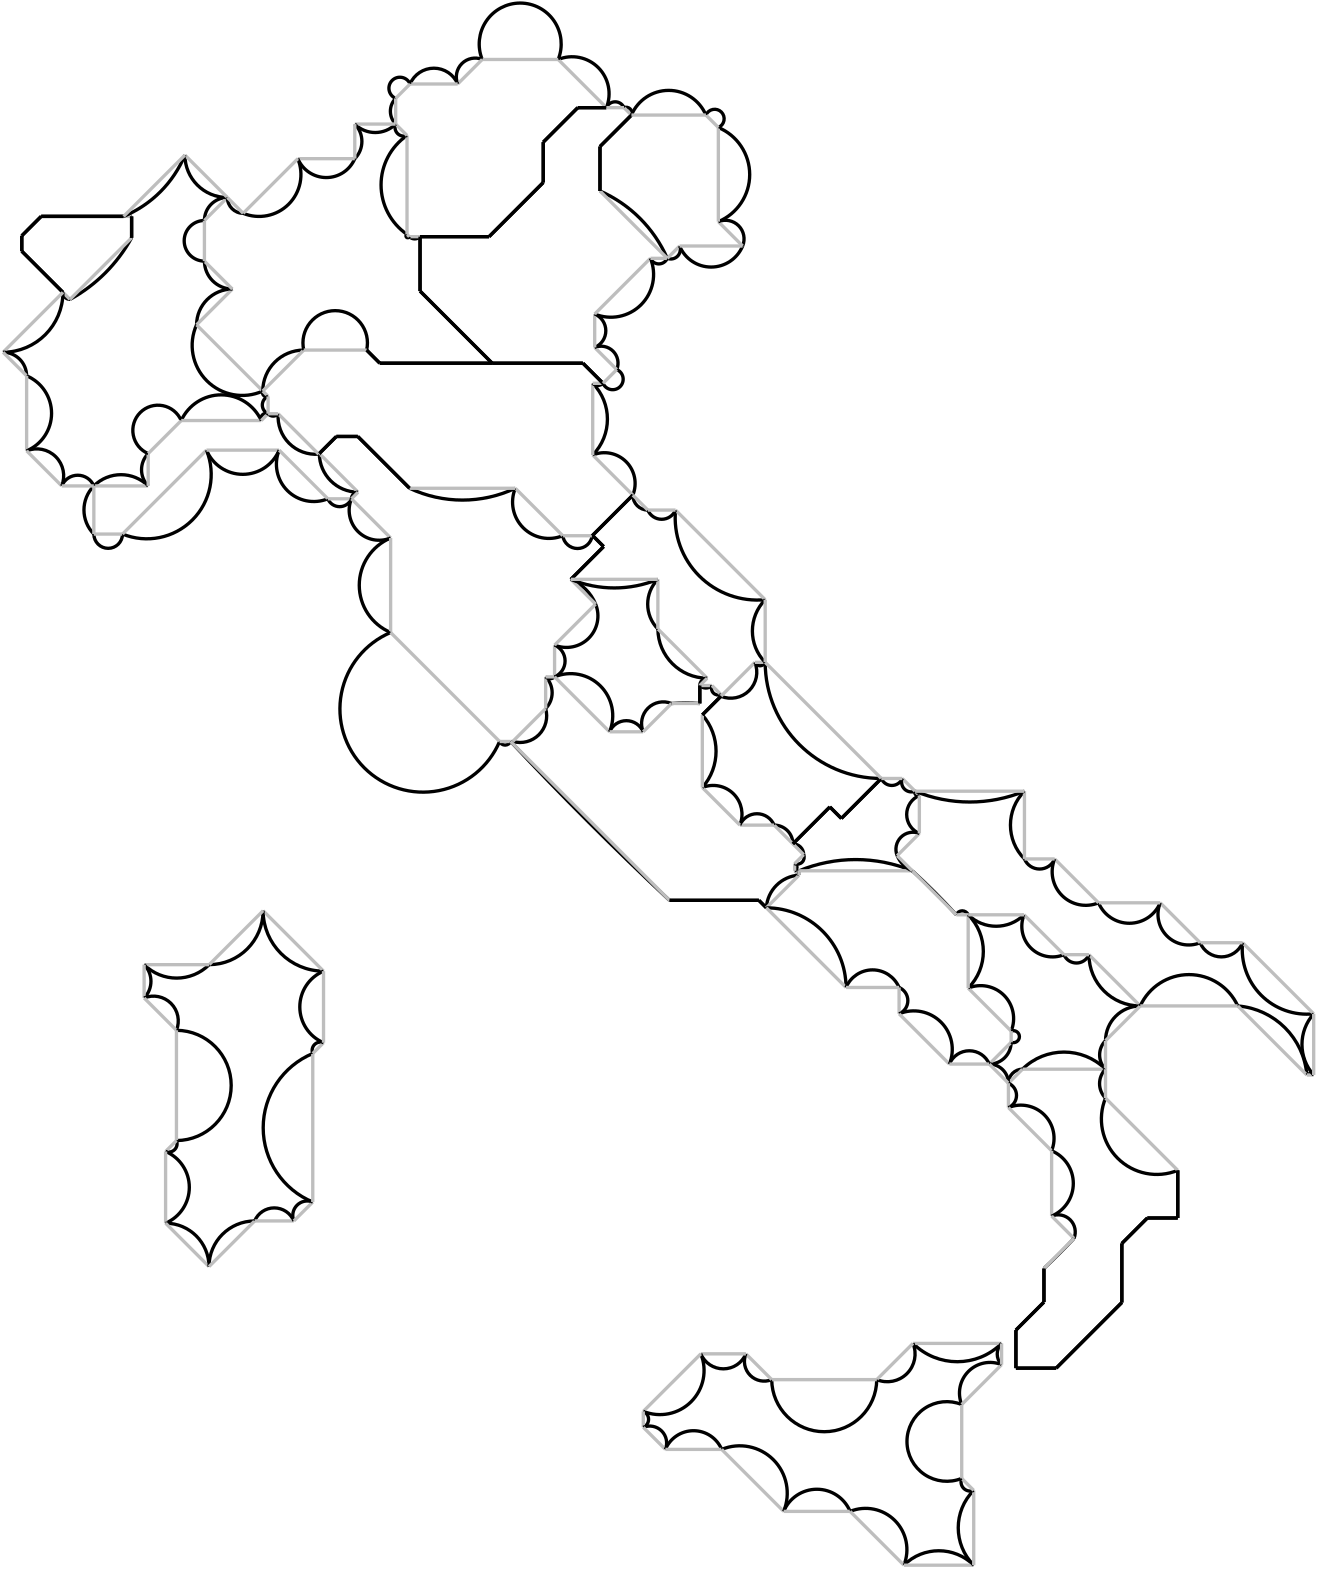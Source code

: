 <?xml version="1.0"?> 
<!DOCTYPE ipe SYSTEM "ipe.dtd"> 
<ipe version="70010" creator="Ipe 7.0.10"> 
<info created="D:20110803231932" modified="D:20110803231932"/> 
<ipestyle name="basic">
<pen name="heavier" value="0.8"/>
<pen name="fat" value="1.2"/>
<pen name="ultrafat" value="2"/>
<color name="red" value="1 0 0"/>
<color name="green" value="0 1 0"/>
<color name="blue" value="0 0 1"/>
<color name="yellow" value="1 1 0"/>
<color name="orange" value="1 0.647 0"/>
<color name="gold" value="1 0.843 0"/>
<color name="purple" value="0.627 0.125 0.941"/>
<color name="gray" value="0.745"/>
<color name="lightblue" value="0.678 0.847 0.902"/>
<color name="lightcyan" value="0.878 1 1"/>
<color name="lightgray" value="0.827"/>
<color name="lightgreen" value="0.565 0.933 0.565"/>
<color name="lightyellow" value="1 1 0.878"/>
<dashstyle name="dashed" value="[4] 0"/>
<dashstyle name="dotted" value="[1 3] 0"/>
<dashstyle name="dash dotted" value="[4 2 1 2] 0"/>
<dashstyle name="dash dot dotted" value="[4 2 1 2 1 2] 0"/>
</ipestyle>
<page>
<layer name="alpha"/>
<layer name="beta"/>
<view layers="beta alpha" active="beta"/>
<path layer="beta" stroke="black" pen="fat">
104.847 572.361 m 
75.1778 572.361 l 
</path> 
<path layer="beta" stroke="black" pen="fat">
75.1778 572.361 m 
68.1896 565.372 l 
</path> 
<path layer="beta" stroke="black" pen="fat">
68.1896 565.372 m 
68.1896 559.829 l 
</path> 
<path layer="beta" stroke="black" pen="fat">
68.1896 559.829 m 
83.0138 545.004 l 
</path> 
<path layer="beta" stroke="black" pen="fat">
301.367 326.126 m 
333.55 326.126 l 
</path> 
<path layer="beta" stroke="black" pen="fat">
333.55 326.126 m 
336.238 323.438 l 
</path> 
<path layer="beta" stroke="black" pen="fat">
104.847 572.361 m 
3.78673 0 0 -3.78673 106.286 568.859 107.726 572.361 a 
</path> 
<path layer="alpha" stroke="gray" pen="fat">
104.847 572.361 m 
107.726 572.361 l 
</path> 
<path layer="beta" stroke="black" pen="fat">
85.5446 542.474 m 
2.53578 0 0 -2.53578 85.5496 545.01 83.0138 545.004 a 
</path> 
<path layer="alpha" stroke="gray" pen="fat">
85.5446 542.474 m 
83.0138 545.004 l 
</path> 
<path layer="beta" stroke="black" pen="fat">
107.726 564.655 m 
55.7413 0 0 -55.7413 58.8126 591.387 85.5446 542.474 a 
</path> 
<path layer="alpha" stroke="gray" pen="fat">
107.726 564.655 m 
85.5446 542.474 l 
</path> 
<path layer="beta" stroke="black" pen="fat">
107.726 572.361 m 
107.726 564.655 l 
</path> 
<path layer="beta" stroke="black" pen="fat">
75.1778 572.361 m 
104.847 572.361 l 
</path> 
<path layer="beta" stroke="black" pen="fat">
68.1896 565.372 m 
75.1778 572.361 l 
</path> 
<path layer="beta" stroke="black" pen="fat">
68.1896 559.829 m 
68.1896 565.372 l 
</path> 
<path layer="beta" stroke="black" pen="fat">
83.0138 545.004 m 
68.1896 559.829 l 
</path> 
<path layer="beta" stroke="black" pen="fat">
107.726 564.655 m 
107.726 572.361 l 
</path> 
<path layer="beta" stroke="black" pen="fat">
94.1332 475.317 m 
13.8319 0 0 -13.8319 103.913 465.536 113.694 475.317 a 
</path> 
<path layer="alpha" stroke="gray" pen="fat">
94.1332 475.317 m 
113.694 475.317 l 
</path> 
<path layer="beta" stroke="black" pen="fat">
113.694 475.317 m 
8.28939 0 0 -8.28939 119.592 481.141 113.694 486.965 a 
</path> 
<path layer="alpha" stroke="gray" pen="fat">
113.694 475.317 m 
113.694 486.965 l 
</path> 
<path layer="beta" stroke="black" pen="fat">
113.694 486.965 m 
-9.069 0 0 9.069 117.233 495.315 125.583 498.855 a 
</path> 
<path layer="alpha" stroke="gray" pen="fat">
113.694 486.965 m 
125.583 498.855 l 
</path> 
<path layer="beta" stroke="black" pen="fat">
125.583 498.855 m 
15.8456 0 0 -15.8456 139.991 492.261 154.4 498.855 a 
</path> 
<path layer="alpha" stroke="gray" pen="fat">
125.583 498.855 m 
154.4 498.855 l 
</path> 
<path layer="beta" stroke="black" pen="fat">
154.4 498.855 m 
1.8887 0 0 -1.8887 156.149 499.568 156.862 501.317 a 
</path> 
<path layer="alpha" stroke="gray" pen="fat">
154.4 498.855 m 
156.862 501.317 l 
</path> 
<path layer="beta" stroke="black" pen="fat">
94.1332 457.995 m 
12.3171 0 0 -12.3171 102.891 466.656 94.1332 475.317 a 
</path> 
<path layer="alpha" stroke="gray" pen="fat">
94.1332 457.995 m 
94.1332 475.317 l 
</path> 
<path layer="beta" stroke="black" pen="fat">
104.457 457.995 m 
5.16178 0 0 -5.16178 99.295 458.013 94.1332 457.995 a 
</path> 
<path layer="alpha" stroke="gray" pen="fat">
104.457 457.995 m 
94.1332 457.995 l 
</path> 
<path layer="beta" stroke="black" pen="fat">
134.67 488.208 m 
23.1759 0 0 -23.1759 113.211 479.454 104.457 457.995 a 
</path> 
<path layer="alpha" stroke="gray" pen="fat">
134.67 488.208 m 
104.457 457.995 l 
</path> 
<path layer="beta" stroke="black" pen="fat">
160.844 488.208 m 
14.1833 0 0 -14.1833 147.757 493.676 134.67 488.208 a 
</path> 
<path layer="alpha" stroke="gray" pen="fat">
160.844 488.208 m 
134.67 488.208 l 
</path> 
<path layer="beta" stroke="black" pen="fat">
178.365 470.687 m 
13.4526 0 0 -13.4526 173.311 483.154 160.844 488.208 a 
</path> 
<path layer="alpha" stroke="gray" pen="fat">
178.365 470.687 m 
160.844 488.208 l 
</path> 
<path layer="beta" stroke="black" pen="fat">
186.87 470.687 m 
4.60921 0 0 -4.60921 182.617 472.465 178.365 470.687 a 
</path> 
<path layer="alpha" stroke="gray" pen="fat">
186.87 470.687 m 
178.365 470.687 l 
</path> 
<path layer="beta" stroke="black" pen="fat">
154.947 509.477 m 
18.0255 0 0 -18.0255 147.551 525.916 131.113 533.311 a 
</path> 
<path layer="alpha" stroke="gray" pen="fat">
154.947 509.477 m 
131.113 533.311 l 
</path> 
<path layer="beta" stroke="black" pen="fat">
131.113 533.311 m 
12.9586 0 0 -12.9586 144.071 533.234 143.994 546.192 a 
</path> 
<path layer="alpha" stroke="gray" pen="fat">
131.113 533.311 m 
143.994 546.192 l 
</path> 
<path layer="beta" stroke="black" pen="fat">
143.994 546.192 m 
10.1156 0 0 -10.1156 144.058 556.307 133.943 556.242 a 
</path> 
<path layer="alpha" stroke="gray" pen="fat">
143.994 546.192 m 
133.943 556.242 l 
</path> 
<path layer="beta" stroke="black" pen="fat">
133.943 556.242 m 
7.32058 0 0 -7.32058 133.977 563.563 133.943 570.883 a 
</path> 
<path layer="alpha" stroke="gray" pen="fat">
133.943 556.242 m 
133.943 570.883 l 
</path> 
<path layer="beta" stroke="black" pen="fat">
133.943 570.883 m 
8.27658 0 0 -8.27658 142.219 570.869 142.206 579.146 a 
</path> 
<path layer="alpha" stroke="gray" pen="fat">
133.943 570.883 m 
142.206 579.146 l 
</path> 
<path layer="beta" stroke="black" pen="fat">
211.568 545.464 m 
237.525 519.506 l 
</path> 
<path layer="beta" stroke="black" pen="fat">
211.568 565.043 m 
211.568 545.464 l 
</path> 
<path layer="beta" stroke="black" pen="fat">
197.06 519.506 m 
192.338 524.228 l 
</path> 
<path layer="beta" stroke="black" pen="fat">
237.525 519.506 m 
197.06 519.506 l 
</path> 
<path layer="beta" stroke="black" pen="fat">
189.243 473.06 m 
14.0103 0 0 -14.0103 189.318 487.07 175.308 486.996 a 
</path> 
<path layer="alpha" stroke="gray" pen="fat">
189.243 473.06 m 
175.308 486.996 l 
</path> 
<path layer="beta" stroke="black" pen="fat">
186.87 470.687 m 
2.38723 0 0 -2.38723 189.257 470.673 189.243 473.06 a 
</path> 
<path layer="alpha" stroke="gray" pen="fat">
186.87 470.687 m 
189.243 473.06 l 
</path> 
<path layer="beta" stroke="black" pen="fat">
273.74 457.4 m 
277.649 453.49 l 
</path> 
<path layer="beta" stroke="black" pen="fat">
273.555 457.4 m 
273.74 457.4 l 
</path> 
<path layer="beta" stroke="black" pen="fat">
277.649 453.49 m 
265.851 441.692 l 
</path> 
<path layer="beta" stroke="black" pen="fat">
189.156 493.118 m 
207.794 474.48 l 
</path> 
<path layer="beta" stroke="black" pen="fat">
181.43 493.118 m 
189.156 493.118 l 
</path> 
<path layer="beta" stroke="black" pen="fat">
175.308 486.996 m 
181.43 493.118 l 
</path> 
<path layer="beta" stroke="black" pen="fat">
200.974 456.583 m 
10.7957 0 0 -10.7957 196.844 466.558 186.87 470.687 a 
</path> 
<path layer="alpha" stroke="gray" pen="fat">
200.974 456.583 m 
186.87 470.687 l 
</path> 
<path layer="beta" stroke="black" pen="fat">
200.974 422.561 m 
18.4612 0 0 -18.4612 208.146 439.572 200.974 456.583 a 
</path> 
<path layer="alpha" stroke="gray" pen="fat">
200.974 422.561 m 
200.974 456.583 l 
</path> 
<path layer="beta" stroke="black" pen="fat">
240.204 383.331 m 
-29.9265 0 0 29.9265 212.648 395.006 200.974 422.561 a 
</path> 
<path layer="alpha" stroke="gray" pen="fat">
240.204 383.331 m 
200.974 422.561 l 
</path> 
<path layer="beta" stroke="black" pen="fat">
244.161 383.331 m 
2.1453 0 0 -2.1453 242.182 384.16 240.204 383.331 a 
</path> 
<path layer="alpha" stroke="gray" pen="fat">
244.161 383.331 m 
240.204 383.331 l 
</path> 
<path layer="beta" stroke="black" pen="fat">
244.934 383.331 m 
0.803885 0 0 -0.803885 244.547 384.036 244.161 383.331 a 
</path> 
<path layer="alpha" stroke="gray" pen="fat">
244.934 383.331 m 
244.161 383.331 l 
</path> 
<path layer="beta" stroke="black" pen="fat">
256.779 395.176 m 
9.56773 0 0 -9.56773 247.586 392.524 244.934 383.331 a 
</path> 
<path layer="alpha" stroke="gray" pen="fat">
256.779 395.176 m 
244.934 383.331 l 
</path> 
<path layer="beta" stroke="black" pen="fat">
256.779 406.593 m 
8.12424 0 0 -8.12424 250.998 400.885 256.779 395.176 a 
</path> 
<path layer="alpha" stroke="gray" pen="fat">
256.779 406.593 m 
256.779 395.176 l 
</path> 
<path layer="beta" stroke="black" pen="fat">
259.998 406.593 m 
2.2868 0 0 -2.2868 258.388 408.217 256.779 406.593 a 
</path> 
<path layer="alpha" stroke="gray" pen="fat">
259.998 406.593 m 
256.779 406.593 l 
</path> 
<path layer="beta" stroke="black" pen="fat">
259.998 418.011 m 
6.20226 0 0 -6.20226 257.574 412.302 259.998 406.593 a 
</path> 
<path layer="alpha" stroke="gray" pen="fat">
259.998 418.011 m 
259.998 406.593 l 
</path> 
<path layer="beta" stroke="black" pen="fat">
274.765 432.778 m 
11.3299 0 0 -11.3299 264.272 428.504 259.998 418.011 a 
</path> 
<path layer="alpha" stroke="gray" pen="fat">
274.765 432.778 m 
259.998 418.011 l 
</path> 
<path layer="beta" stroke="black" pen="fat">
265.851 441.692 m 
16.4916 0 0 -16.4916 259.532 426.459 274.765 432.778 a 
</path> 
<path layer="alpha" stroke="gray" pen="fat">
265.851 441.692 m 
274.765 432.778 l 
</path> 
<path layer="beta" stroke="black" pen="fat">
211.568 565.043 m 
2.75069 0 0 -2.75069 209.636 567.001 207.705 565.043 a 
</path> 
<path layer="alpha" stroke="gray" pen="fat">
211.568 565.043 m 
207.705 565.043 l 
</path> 
<path layer="beta" stroke="black" pen="fat">
207.705 565.043 m 
-0.634357 0 0 0.634357 207.119 565.288 206.875 565.873 a 
</path> 
<path layer="alpha" stroke="gray" pen="fat">
207.705 565.043 m 
206.875 565.873 l 
</path> 
<path layer="beta" stroke="black" pen="fat">
206.875 565.873 m 
21.643 0 0 -21.643 219.173 583.682 206.875 601.491 a 
</path> 
<path layer="alpha" stroke="gray" pen="fat">
206.875 565.873 m 
206.875 601.491 l 
</path> 
<path layer="beta" stroke="black" pen="fat">
206.875 601.491 m 
3.134 0 0 -3.134 205.69 604.392 202.789 605.578 a 
</path> 
<path layer="alpha" stroke="gray" pen="fat">
206.875 601.491 m 
202.789 605.578 l 
</path> 
<path layer="beta" stroke="black" pen="fat">
261.295 628.846 m 
13.3194 0 0 -13.3194 266.299 616.502 278.643 611.499 a 
</path> 
<path layer="alpha" stroke="gray" pen="fat">
261.295 628.846 m 
278.643 611.499 l 
</path> 
<path layer="beta" stroke="black" pen="fat">
233.948 628.846 m 
-14.7565 0 0 14.7565 247.621 634.395 261.295 628.846 a 
</path> 
<path layer="alpha" stroke="gray" pen="fat">
233.948 628.846 m 
261.295 628.846 l 
</path> 
<path layer="beta" stroke="black" pen="fat">
225.124 620.023 m 
6.77624 0 0 -6.77624 231.405 622.565 233.948 628.846 a 
</path> 
<path layer="alpha" stroke="gray" pen="fat">
225.124 620.023 m 
233.948 628.846 l 
</path> 
<path layer="beta" stroke="black" pen="fat">
207.972 620.023 m 
9.31319 0 0 -9.31319 216.548 616.391 225.124 620.023 a 
</path> 
<path layer="alpha" stroke="gray" pen="fat">
207.972 620.023 m 
225.124 620.023 l 
</path> 
<path layer="beta" stroke="black" pen="fat">
202.789 614.84 m 
-3.96001 0 0 3.96001 204.32 618.492 207.972 620.023 a 
</path> 
<path layer="alpha" stroke="gray" pen="fat">
202.789 614.84 m 
207.972 620.023 l 
</path> 
<path layer="beta" stroke="black" pen="fat">
202.789 605.578 m 
6.5897 0 0 -6.5897 207.477 610.209 202.789 614.84 a 
</path> 
<path layer="alpha" stroke="gray" pen="fat">
202.789 605.578 m 
202.789 614.84 l 
</path> 
<path layer="beta" stroke="black" pen="fat">
236.405 565.043 m 
211.568 565.043 l 
</path> 
<path layer="beta" stroke="black" pen="fat">
255.923 584.561 m 
236.405 565.043 l 
</path> 
<path layer="beta" stroke="black" pen="fat">
255.923 599.076 m 
255.923 584.561 l 
</path> 
<path layer="beta" stroke="black" pen="fat">
268.345 611.499 m 
255.923 599.076 l 
</path> 
<path layer="beta" stroke="black" pen="fat">
278.643 611.499 m 
268.345 611.499 l 
</path> 
<path layer="beta" stroke="black" pen="fat">
156.862 507.561 m 
1.46818 0 0 -1.46818 156.305 508.92 154.947 509.477 a 
</path> 
<path layer="alpha" stroke="gray" pen="fat">
156.862 507.561 m 
154.947 509.477 l 
</path> 
<path layer="beta" stroke="black" pen="fat">
156.862 501.317 m 
3.38313 0 0 -3.38313 158.165 504.439 156.862 507.561 a 
</path> 
<path layer="alpha" stroke="gray" pen="fat">
156.862 501.317 m 
156.862 507.561 l 
</path> 
<path layer="beta" stroke="black" pen="fat">
175.308 486.996 m 
0.20293 0 0 -0.20293 175.111 486.947 175.061 486.75 a 
</path> 
<path layer="alpha" stroke="gray" pen="fat">
175.308 486.996 m 
175.061 486.75 l 
</path> 
<path layer="beta" stroke="black" pen="fat">
175.061 486.75 m 
13.5433 0 0 -13.5433 173.995 500.251 160.494 501.317 a 
</path> 
<path layer="alpha" stroke="gray" pen="fat">
175.061 486.75 m 
160.494 501.317 l 
</path> 
<path layer="beta" stroke="black" pen="fat">
160.494 501.317 m 
2.33633 0 0 -2.33633 158.678 502.787 156.862 501.317 a 
</path> 
<path layer="alpha" stroke="gray" pen="fat">
160.494 501.317 m 
156.862 501.317 l 
</path> 
<path layer="beta" stroke="black" pen="fat">
154.947 509.477 m 
14.8004 0 0 -14.8004 169.747 509.428 169.698 524.228 a 
</path> 
<path layer="alpha" stroke="gray" pen="fat">
154.947 509.477 m 
169.698 524.228 l 
</path> 
<path layer="beta" stroke="black" pen="fat">
169.698 524.228 m 
-11.6106 0 0 11.6106 181.018 526.809 192.338 524.228 a 
</path> 
<path layer="alpha" stroke="gray" pen="fat">
169.698 524.228 m 
192.338 524.228 l 
</path> 
<path layer="beta" stroke="black" pen="fat">
192.338 524.228 m 
197.06 519.506 l 
</path> 
<path layer="beta" stroke="black" pen="fat">
197.06 519.506 m 
237.525 519.506 l 
</path> 
<path layer="beta" stroke="black" pen="fat">
273.555 457.4 m 
5.36195 0 0 -5.36195 268.246 458.152 262.937 457.4 a 
</path> 
<path layer="alpha" stroke="gray" pen="fat">
273.555 457.4 m 
262.937 457.4 l 
</path> 
<path layer="beta" stroke="black" pen="fat">
262.937 457.4 m 
13.0856 0 0 -13.0856 257.958 469.502 245.857 474.48 a 
</path> 
<path layer="alpha" stroke="gray" pen="fat">
262.937 457.4 m 
245.857 474.48 l 
</path> 
<path layer="beta" stroke="black" pen="fat">
245.857 474.48 m 
44.6649 0 0 -44.6649 226.825 514.887 207.794 474.48 a 
</path> 
<path layer="alpha" stroke="gray" pen="fat">
245.857 474.48 m 
207.794 474.48 l 
</path> 
<path layer="beta" stroke="black" pen="fat">
207.794 474.48 m 
189.156 493.118 l 
</path> 
<path layer="beta" stroke="black" pen="fat">
189.156 493.118 m 
181.43 493.118 l 
</path> 
<path layer="beta" stroke="black" pen="fat">
181.43 493.118 m 
175.308 486.996 l 
</path> 
<path layer="beta" stroke="black" pen="fat">
273.72 486.456 m 
11.0742 0 0 -11.0742 277.918 476.208 288.166 472.011 a 
</path> 
<path layer="alpha" stroke="gray" pen="fat">
273.72 486.456 m 
288.166 472.011 l 
</path> 
<path layer="beta" stroke="black" pen="fat">
273.72 512.265 m 
18.3614 0 0 -18.3614 260.658 499.36 273.72 486.456 a 
</path> 
<path layer="alpha" stroke="gray" pen="fat">
273.72 512.265 m 
273.72 486.456 l 
</path> 
<path layer="beta" stroke="black" pen="fat">
277.435 512.265 m 
2.62806 0 0 -2.62806 275.577 514.124 273.72 512.265 a 
</path> 
<path layer="alpha" stroke="gray" pen="fat">
277.435 512.265 m 
273.72 512.265 l 
</path> 
<path layer="beta" stroke="black" pen="fat">
270.194 519.506 m 
277.435 512.265 l 
</path> 
<path layer="beta" stroke="black" pen="fat">
237.525 519.506 m 
270.194 519.506 l 
</path> 
<path layer="beta" stroke="black" pen="fat">
288.166 472.011 m 
273.555 457.4 l 
</path> 
<path layer="beta" stroke="black" pen="fat">
237.525 519.506 m 
211.568 545.464 l 
</path> 
<path layer="beta" stroke="black" pen="fat">
211.568 545.464 m 
211.568 565.043 l 
</path> 
<path layer="beta" stroke="black" pen="fat">
211.568 565.043 m 
236.405 565.043 l 
</path> 
<path layer="beta" stroke="black" pen="fat">
236.405 565.043 m 
255.923 584.561 l 
</path> 
<path layer="beta" stroke="black" pen="fat">
255.923 584.561 m 
255.923 599.076 l 
</path> 
<path layer="beta" stroke="black" pen="fat">
255.923 599.076 m 
268.345 611.499 l 
</path> 
<path layer="beta" stroke="black" pen="fat">
268.345 611.499 m 
278.643 611.499 l 
</path> 
<path layer="beta" stroke="black" pen="fat">
277.435 512.265 m 
270.194 519.506 l 
</path> 
<path layer="beta" stroke="black" pen="fat">
270.194 519.506 m 
237.525 519.506 l 
</path> 
<path layer="beta" stroke="black" pen="fat">
276.341 581.489 m 
47.1497 0 0 -47.1497 257.393 538.314 300.568 557.262 a 
</path> 
<path layer="alpha" stroke="gray" pen="fat">
276.341 581.489 m 
300.568 557.262 l 
</path> 
<path layer="beta" stroke="black" pen="fat">
276.341 597.504 m 
276.341 581.489 l 
</path> 
<path layer="beta" stroke="black" pen="fat">
287.663 608.825 m 
276.341 597.504 l 
</path> 
<path layer="beta" stroke="black" pen="fat">
284.989 611.499 m 
2.05373 0 0 -2.05373 285.759 609.595 287.663 608.825 a 
</path> 
<path layer="alpha" stroke="gray" pen="fat">
284.989 611.499 m 
287.663 608.825 l 
</path> 
<path layer="beta" stroke="black" pen="fat">
278.643 611.499 m 
3.44675 0 0 -3.44675 281.816 610.153 284.989 611.499 a 
</path> 
<path layer="alpha" stroke="gray" pen="fat">
278.643 611.499 m 
284.989 611.499 l 
</path> 
<path layer="beta" stroke="black" pen="fat">
282.385 517.215 m 
-3.77664 0 0 3.77664 280.913 513.737 277.435 512.265 a 
</path> 
<path layer="alpha" stroke="gray" pen="fat">
282.385 517.215 m 
277.435 512.265 l 
</path> 
<path layer="beta" stroke="black" pen="fat">
274.433 525.167 m 
6.0963 0 0 -6.0963 276.743 519.526 282.385 517.215 a 
</path> 
<path layer="alpha" stroke="gray" pen="fat">
274.433 525.167 m 
282.385 517.215 l 
</path> 
<path layer="beta" stroke="black" pen="fat">
274.433 537.198 m 
6.51651 0 0 -6.51651 271.927 531.182 274.433 525.167 a 
</path> 
<path layer="alpha" stroke="gray" pen="fat">
274.433 537.198 m 
274.433 525.167 l 
</path> 
<path layer="beta" stroke="black" pen="fat">
294.497 557.262 m 
15.3826 0 0 -15.3826 280.261 551.434 274.433 537.198 a 
</path> 
<path layer="alpha" stroke="gray" pen="fat">
294.497 557.262 m 
274.433 537.198 l 
</path> 
<path layer="beta" stroke="black" pen="fat">
300.568 557.262 m 
3.29163 0 0 -3.29163 297.532 558.535 294.497 557.262 a 
</path> 
<path layer="alpha" stroke="gray" pen="fat">
300.568 557.262 m 
294.497 557.262 l 
</path> 
<path layer="beta" stroke="black" pen="fat">
312.277 403.458 m 
312.277 396.995 l 
</path> 
<path layer="beta" stroke="black" pen="fat">
276.341 581.489 m 
276.341 597.504 l 
</path> 
<path layer="beta" stroke="black" pen="fat">
276.341 597.504 m 
287.663 608.825 l 
</path> 
<path layer="beta" stroke="black" pen="fat">
318.951 570.445 m 
6.69756 0 0 -6.69756 321.511 564.256 327.7 561.695 a 
</path> 
<path layer="alpha" stroke="gray" pen="fat">
318.951 570.445 m 
327.7 561.695 l 
</path> 
<path layer="beta" stroke="black" pen="fat">
318.951 604.358 m 
18.3792 0 0 -18.3792 311.86 587.402 318.951 570.445 a 
</path> 
<path layer="alpha" stroke="gray" pen="fat">
318.951 604.358 m 
318.951 570.445 l 
</path> 
<path layer="beta" stroke="black" pen="fat">
314.484 608.825 m 
-3.4122 0 0 3.4122 317.63 607.504 318.951 604.358 a 
</path> 
<path layer="alpha" stroke="gray" pen="fat">
314.484 608.825 m 
318.951 604.358 l 
</path> 
<path layer="beta" stroke="black" pen="fat">
287.663 608.825 m 
14.5593 0 0 -14.5593 301.073 603.156 314.484 608.825 a 
</path> 
<path layer="alpha" stroke="gray" pen="fat">
287.663 608.825 m 
314.484 608.825 l 
</path> 
<path layer="beta" stroke="black" pen="fat">
305.001 561.695 m 
3.40209 0 0 -3.40209 301.849 560.414 300.568 557.262 a 
</path> 
<path layer="alpha" stroke="gray" pen="fat">
305.001 561.695 m 
300.568 557.262 l 
</path> 
<path layer="beta" stroke="black" pen="fat">
327.7 561.695 m 
12.2854 0 0 -12.2854 316.35 566.398 305.001 561.695 a 
</path> 
<path layer="alpha" stroke="gray" pen="fat">
327.7 561.695 m 
305.001 561.695 l 
</path> 
<path layer="beta" stroke="black" pen="fat">
277.649 453.49 m 
273.74 457.4 l 
</path> 
<path layer="beta" stroke="black" pen="fat">
273.74 457.4 m 
273.555 457.4 l 
</path> 
<path layer="beta" stroke="black" pen="fat">
265.851 441.692 m 
277.649 453.49 l 
</path> 
<path layer="beta" stroke="black" pen="fat">
273.555 457.4 m 
288.166 472.011 l 
</path> 
<path layer="beta" stroke="black" pen="fat">
314.918 406.1 m 
17.8576 0 0 -17.8576 315.041 423.957 297.184 423.834 a 
</path> 
<path layer="alpha" stroke="gray" pen="fat">
314.918 406.1 m 
297.184 423.834 l 
</path> 
<path layer="beta" stroke="black" pen="fat">
297.184 423.834 m 
12.7038 0 0 -12.7038 306.22 432.763 297.184 441.692 a 
</path> 
<path layer="alpha" stroke="gray" pen="fat">
297.184 423.834 m 
297.184 441.692 l 
</path> 
<path layer="beta" stroke="black" pen="fat">
297.184 441.692 m 
41.1797 0 0 -41.1797 281.517 479.775 265.851 441.692 a 
</path> 
<path layer="alpha" stroke="gray" pen="fat">
297.184 441.692 m 
265.851 441.692 l 
</path> 
<path layer="beta" stroke="black" pen="fat">
312.277 403.458 m 
2.65307 0 0 -2.65307 314.93 403.447 314.918 406.1 a 
</path> 
<path layer="alpha" stroke="gray" pen="fat">
312.277 403.458 m 
314.918 406.1 l 
</path> 
<path layer="beta" stroke="black" pen="fat">
316.648 403.458 m 
3.0996 0 0 -3.0996 314.462 405.656 312.277 403.458 a 
</path> 
<path layer="alpha" stroke="gray" pen="fat">
316.648 403.458 m 
312.277 403.458 l 
</path> 
<path layer="beta" stroke="black" pen="fat">
319.886 400.22 m 
2.47957 0 0 -2.47957 318.94 402.512 316.648 403.458 a 
</path> 
<path layer="alpha" stroke="gray" pen="fat">
319.886 400.22 m 
316.648 403.458 l 
</path> 
<path layer="beta" stroke="black" pen="fat">
319.886 399.593 m 
0.339735 0 0 -0.339735 320.017 399.906 319.886 400.22 a 
</path> 
<path layer="alpha" stroke="gray" pen="fat">
319.886 399.593 m 
319.886 400.22 l 
</path> 
<path layer="beta" stroke="black" pen="fat">
332.1 411.808 m 
9.36894 0 0 -9.36894 323.425 408.267 319.886 399.593 a 
</path> 
<path layer="alpha" stroke="gray" pen="fat">
332.1 411.808 m 
319.886 399.593 l 
</path> 
<path layer="beta" stroke="black" pen="fat">
335.819 411.808 m 
2.01445 0 0 -2.01445 333.959 412.583 332.1 411.808 a 
</path> 
<path layer="alpha" stroke="gray" pen="fat">
335.819 411.808 m 
332.1 411.808 l 
</path> 
<path layer="beta" stroke="black" pen="fat">
259.998 406.593 m 
15.1524 0 0 -15.1524 265.787 392.59 279.79 386.801 a 
</path> 
<path layer="alpha" stroke="gray" pen="fat">
259.998 406.593 m 
279.79 386.801 l 
</path> 
<path layer="beta" stroke="black" pen="fat">
279.79 386.801 m 
6.57142 0 0 -6.57142 285.842 384.24 291.894 386.801 a 
</path> 
<path layer="alpha" stroke="gray" pen="fat">
279.79 386.801 m 
291.894 386.801 l 
</path> 
<path layer="beta" stroke="black" pen="fat">
291.894 386.801 m 
7.81395 0 0 -7.81395 299.124 389.765 302.088 396.995 a 
</path> 
<path layer="alpha" stroke="gray" pen="fat">
291.894 386.801 m 
302.088 396.995 l 
</path> 
<path layer="beta" stroke="black" pen="fat">
302.088 396.995 m 
68.0602 0 0 -68.0602 307.182 329.126 312.277 396.995 a 
</path> 
<path layer="alpha" stroke="gray" pen="fat">
302.088 396.995 m 
312.277 396.995 l 
</path> 
<path layer="beta" stroke="black" pen="fat">
312.277 396.995 m 
312.277 403.458 l 
</path> 
<path layer="beta" stroke="black" pen="fat">
345.792 346.461 m 
3.88541 0 0 -3.88541 345.785 342.576 349.671 342.582 a 
</path> 
<path layer="alpha" stroke="gray" pen="fat">
345.792 346.461 m 
349.671 342.582 l 
</path> 
<path layer="beta" stroke="black" pen="fat">
346.419 336.772 m 
2.9138 0 0 -2.9138 345.304 334.08 347.996 335.196 a 
</path> 
<path layer="alpha" stroke="gray" pen="fat">
346.419 336.772 m 
347.996 335.196 l 
</path> 
<path layer="beta" stroke="black" pen="fat">
346.419 339.33 m 
1.38766 0 0 -1.38766 345.88 338.051 346.419 336.772 a 
</path> 
<path layer="alpha" stroke="gray" pen="fat">
346.419 339.33 m 
346.419 336.772 l 
</path> 
<path layer="beta" stroke="black" pen="fat">
349.671 342.582 m 
2.49443 0 0 -2.49443 347.361 341.64 346.419 339.33 a 
</path> 
<path layer="alpha" stroke="gray" pen="fat">
349.671 342.582 m 
346.419 339.33 l 
</path> 
<path layer="beta" stroke="black" pen="fat">
339.035 353.217 m 
6.75671 0 0 -6.75671 339.035 346.46 345.792 346.461 a 
</path> 
<path layer="alpha" stroke="gray" pen="fat">
339.035 353.217 m 
345.792 346.461 l 
</path> 
<path layer="beta" stroke="black" pen="fat">
326.704 353.217 m 
6.69122 0 0 -6.69122 332.869 350.617 339.035 353.217 a 
</path> 
<path layer="alpha" stroke="gray" pen="fat">
326.704 353.217 m 
339.035 353.217 l 
</path> 
<path layer="beta" stroke="black" pen="fat">
313.186 366.736 m 
10.3769 0 0 -10.3769 317.089 357.121 326.704 353.217 a 
</path> 
<path layer="alpha" stroke="gray" pen="fat">
313.186 366.736 m 
326.704 353.217 l 
</path> 
<path layer="beta" stroke="black" pen="fat">
313.186 392.893 m 
19.7739 0 0 -19.7739 298.355 379.814 313.186 366.736 a 
</path> 
<path layer="alpha" stroke="gray" pen="fat">
313.186 392.893 m 
313.186 366.736 l 
</path> 
<path layer="beta" stroke="black" pen="fat">
319.886 399.593 m 
313.186 392.893 l 
</path> 
<path layer="beta" stroke="black" pen="fat">
301.367 326.126 m 
1223.35 0 0 -1223.35 1137.32 1219.3 244.161 383.331 a 
</path> 
<path layer="alpha" stroke="gray" pen="fat">
301.367 326.126 m 
244.161 383.331 l 
</path> 
<path layer="beta" stroke="black" pen="fat">
333.55 326.126 m 
301.367 326.126 l 
</path> 
<path layer="beta" stroke="black" pen="fat">
336.238 323.438 m 
333.55 326.126 l 
</path> 
<path layer="beta" stroke="black" pen="fat">
313.186 392.893 m 
319.886 399.593 l 
</path> 
<path layer="beta" stroke="black" pen="fat">
359.093 359.762 m 
345.792 346.461 l 
</path> 
<path layer="beta" stroke="black" pen="fat">
363.241 355.614 m 
359.093 359.762 l 
</path> 
<path layer="beta" stroke="black" pen="fat">
377.627 370 m 
363.241 355.614 l 
</path> 
<path layer="beta" stroke="black" pen="fat">
345.792 346.461 m 
359.093 359.762 l 
</path> 
<path layer="beta" stroke="black" pen="fat">
359.093 359.762 m 
363.241 355.614 l 
</path> 
<path layer="beta" stroke="black" pen="fat">
363.241 355.614 m 
377.627 370 l 
</path> 
<path layer="beta" stroke="black" pen="fat">
336.238 323.438 m 
12.5212 0 0 -12.5212 348.737 322.697 347.996 335.196 a 
</path> 
<path layer="alpha" stroke="gray" pen="fat">
336.238 323.438 m 
347.996 335.196 l 
</path> 
<path layer="beta" stroke="black" pen="fat">
347.996 335.196 m 
2.04595 0 0 -2.04595 349.887 335.977 347.996 336.758 a 
</path> 
<path layer="alpha" stroke="gray" pen="fat">
347.996 335.196 m 
347.996 336.758 l 
</path> 
<path layer="beta" stroke="black" pen="fat">
347.996 336.758 m 
53.3692 0 0 -53.3692 368.391 287.44 388.787 336.758 a 
</path> 
<path layer="alpha" stroke="gray" pen="fat">
347.996 336.758 m 
388.787 336.758 l 
</path> 
<path layer="beta" stroke="black" pen="fat">
408.892 294.535 m 
11.8571 0 0 -11.8571 413.396 283.567 424.365 279.063 a 
</path> 
<path layer="alpha" stroke="gray" pen="fat">
408.892 294.535 m 
424.365 279.063 l 
</path> 
<path layer="beta" stroke="black" pen="fat">
408.892 320.936 m 
18.6873 0 0 -18.6873 395.664 307.735 408.892 294.535 a 
</path> 
<path layer="alpha" stroke="gray" pen="fat">
408.892 320.936 m 
408.892 294.535 l 
</path> 
<path layer="beta" stroke="black" pen="fat">
424.365 275.05 m 
7.88864 0 0 -7.88864 416.476 275.069 416.495 267.18 a 
</path> 
<path layer="alpha" stroke="gray" pen="fat">
424.365 275.05 m 
416.495 267.18 l 
</path> 
<path layer="beta" stroke="black" pen="fat">
424.365 279.063 m 
-2.16434 0 0 2.16434 425.176 277.057 424.365 275.05 a 
</path> 
<path layer="alpha" stroke="gray" pen="fat">
424.365 279.063 m 
424.365 275.05 l 
</path> 
<path layer="beta" stroke="black" pen="fat">
404.61 320.936 m 
2.3209 0 0 -2.3209 406.751 320.04 408.892 320.936 a 
</path> 
<path layer="alpha" stroke="gray" pen="fat">
404.61 320.936 m 
408.892 320.936 l 
</path> 
<path layer="beta" stroke="black" pen="fat">
388.787 336.758 m 
236.178 0 0 -236.178 229.888 162.026 404.61 320.936 a 
</path> 
<path layer="alpha" stroke="gray" pen="fat">
388.787 336.758 m 
404.61 320.936 l 
</path> 
<path layer="beta" stroke="black" pen="fat">
423.381 260.294 m 
5.09219 0 0 -5.09219 428.473 260.261 428.44 265.353 a 
</path> 
<path layer="alpha" stroke="gray" pen="fat">
423.381 260.294 m 
428.44 265.353 l 
</path> 
<path layer="beta" stroke="black" pen="fat">
428.44 265.353 m 
21.2314 0 0 -21.2314 443.386 250.274 458.333 265.353 a 
</path> 
<path layer="alpha" stroke="gray" pen="fat">
428.44 265.353 m 
458.333 265.353 l 
</path> 
<path layer="beta" stroke="black" pen="fat">
436.168 181.503 m 
436.168 193.594 l 
</path> 
<path layer="beta" stroke="black" pen="fat">
426.074 171.409 m 
436.168 181.503 l 
</path> 
<path layer="beta" stroke="black" pen="fat">
426.074 157.721 m 
426.074 171.409 l 
</path> 
<path layer="beta" stroke="black" pen="fat">
440.576 157.721 m 
426.074 157.721 l 
</path> 
<path layer="beta" stroke="black" pen="fat">
464.21 181.354 m 
440.576 157.721 l 
</path> 
<path layer="beta" stroke="black" pen="fat">
464.21 202.598 m 
464.21 181.354 l 
</path> 
<path layer="beta" stroke="black" pen="fat">
473.394 211.783 m 
464.21 202.598 l 
</path> 
<path layer="beta" stroke="black" pen="fat">
484.342 211.783 m 
473.394 211.783 l 
</path> 
<path layer="beta" stroke="black" pen="fat">
484.342 228.933 m 
484.342 211.783 l 
</path> 
<path layer="beta" stroke="black" pen="fat">
391.318 363.868 m 
1.19155 0 0 -1.19155 390.865 364.97 389.763 365.422 a 
</path> 
<path layer="alpha" stroke="gray" pen="fat">
391.318 363.868 m 
389.763 365.422 l 
</path> 
<path layer="beta" stroke="black" pen="fat">
388.787 336.758 m 
10.1577 0 0 -10.1577 392.704 346.13 383.331 342.215 a 
</path> 
<path layer="alpha" stroke="gray" pen="fat">
388.787 336.758 m 
383.331 342.215 l 
</path> 
<path layer="beta" stroke="black" pen="fat">
383.331 342.215 m 
6.13358 0 0 -6.13358 389.016 344.517 391.318 350.202 a 
</path> 
<path layer="alpha" stroke="gray" pen="fat">
383.331 342.215 m 
391.318 350.202 l 
</path> 
<path layer="beta" stroke="black" pen="fat">
391.318 350.202 m 
7.39661 0 0 -7.39661 394.15 357.035 391.318 363.868 a 
</path> 
<path layer="alpha" stroke="gray" pen="fat">
391.318 350.202 m 
391.318 363.868 l 
</path> 
<path layer="beta" stroke="black" pen="fat">
470.833 288.11 m 
18.4604 0 0 -18.4604 470.834 306.57 452.374 306.569 a 
</path> 
<path layer="alpha" stroke="gray" pen="fat">
470.833 288.11 m 
452.374 306.569 l 
</path> 
<path layer="beta" stroke="black" pen="fat">
452.374 306.569 m 
4.86861 0 0 -4.86861 447.876 308.432 443.378 306.569 a 
</path> 
<path layer="alpha" stroke="gray" pen="fat">
452.374 306.569 m 
443.378 306.569 l 
</path> 
<path layer="beta" stroke="black" pen="fat">
443.378 306.569 m 
11.0333 0 0 -11.0333 439.238 316.796 429.011 320.936 a 
</path> 
<path layer="alpha" stroke="gray" pen="fat">
443.378 306.569 m 
429.011 320.936 l 
</path> 
<path layer="beta" stroke="black" pen="fat">
429.011 320.936 m 
14.3103 0 0 -14.3103 418.951 331.114 408.892 320.936 a 
</path> 
<path layer="alpha" stroke="gray" pen="fat">
429.011 320.936 m 
408.892 320.936 l 
</path> 
<path layer="beta" stroke="black" pen="fat">
142.206 579.146 m 
15.2936 0 0 -15.2936 142.212 594.44 126.919 594.433 a 
</path> 
<path layer="alpha" stroke="gray" pen="fat">
142.206 579.146 m 
126.919 594.433 l 
</path> 
<path layer="beta" stroke="black" pen="fat">
126.919 594.433 m 
40.8806 0 0 -40.8806 89.1653 610.114 104.847 572.361 a 
</path> 
<path layer="alpha" stroke="gray" pen="fat">
126.919 594.433 m 
104.847 572.361 l 
</path> 
<path layer="beta" stroke="black" pen="fat">
83.0138 545.004 m 
21.6627 0 0 -21.6627 61.3513 545.101 61.4487 523.439 a 
</path> 
<path layer="alpha" stroke="gray" pen="fat">
83.0138 545.004 m 
61.4487 523.439 l 
</path> 
<path layer="beta" stroke="black" pen="fat">
61.4487 523.439 m 
8.53712 0 0 -8.53712 61.3956 514.902 69.9326 514.955 a 
</path> 
<path layer="alpha" stroke="gray" pen="fat">
61.4487 523.439 m 
69.9326 514.955 l 
</path> 
<path layer="beta" stroke="black" pen="fat">
69.9326 514.955 m 
14.6385 0 0 -14.6385 64.2738 501.454 69.9326 487.954 a 
</path> 
<path layer="alpha" stroke="gray" pen="fat">
69.9326 514.955 m 
69.9326 487.954 l 
</path> 
<path layer="beta" stroke="black" pen="fat">
69.9326 487.954 m 
9.7087 0 0 -9.7087 73.5667 478.951 82.5696 475.317 a 
</path> 
<path layer="alpha" stroke="gray" pen="fat">
69.9326 487.954 m 
82.5696 475.317 l 
</path> 
<path layer="beta" stroke="black" pen="fat">
82.5696 475.317 m 
6.26377 0 0 -6.26377 88.3514 472.908 94.1332 475.317 a 
</path> 
<path layer="alpha" stroke="gray" pen="fat">
82.5696 475.317 m 
94.1332 475.317 l 
</path> 
<path layer="beta" stroke="black" pen="fat">
176.822 300.64 m 
21.8326 0 0 -21.8326 176.901 322.472 155.069 322.394 a 
</path> 
<path layer="alpha" stroke="gray" pen="fat">
176.822 300.64 m 
155.069 322.394 l 
</path> 
<path layer="beta" stroke="black" pen="fat">
155.069 322.394 m 
19.4164 0 0 -19.4164 135.652 322.401 135.66 302.985 a 
</path> 
<path layer="alpha" stroke="gray" pen="fat">
155.069 322.394 m 
135.66 302.985 l 
</path> 
<path layer="beta" stroke="black" pen="fat">
135.66 302.985 m 
16.5845 0 0 -16.5845 123.945 314.724 112.23 302.985 a 
</path> 
<path layer="alpha" stroke="gray" pen="fat">
135.66 302.985 m 
112.23 302.985 l 
</path> 
<path layer="beta" stroke="black" pen="fat">
112.23 302.985 m 
8.53332 0 0 -8.53332 106.159 296.987 112.23 290.99 a 
</path> 
<path layer="alpha" stroke="gray" pen="fat">
112.23 302.985 m 
112.23 290.99 l 
</path> 
<path layer="beta" stroke="black" pen="fat">
112.23 290.99 m 
8.93534 0 0 -8.93534 115.593 282.712 123.871 279.348 a 
</path> 
<path layer="alpha" stroke="gray" pen="fat">
112.23 290.99 m 
123.871 279.348 l 
</path> 
<path layer="beta" stroke="black" pen="fat">
123.871 279.348 m 
19.8525 0 0 -19.8525 123.726 259.496 123.871 239.644 a 
</path> 
<path layer="alpha" stroke="gray" pen="fat">
123.871 279.348 m 
123.871 239.644 l 
</path> 
<path layer="beta" stroke="black" pen="fat">
123.871 239.644 m 
2.99468 0 0 -2.99468 121.103 238.501 119.96 235.733 a 
</path> 
<path layer="alpha" stroke="gray" pen="fat">
123.871 239.644 m 
119.96 235.733 l 
</path> 
<path layer="beta" stroke="black" pen="fat">
119.96 235.733 m 
14.0309 0 0 -14.0309 114.473 222.82 119.96 209.906 a 
</path> 
<path layer="alpha" stroke="gray" pen="fat">
119.96 235.733 m 
119.96 209.906 l 
</path> 
<path layer="beta" stroke="black" pen="fat">
119.96 209.906 m 
15.6596 0 0 -15.6596 119.929 194.246 135.589 194.278 a 
</path> 
<path layer="alpha" stroke="gray" pen="fat">
119.96 209.906 m 
135.589 194.278 l 
</path> 
<path layer="beta" stroke="black" pen="fat">
135.589 194.278 m 
16.4657 0 0 -16.4657 152.054 194.242 152.019 210.708 a 
</path> 
<path layer="alpha" stroke="gray" pen="fat">
135.589 194.278 m 
152.019 210.708 l 
</path> 
<path layer="beta" stroke="black" pen="fat">
152.019 210.708 m 
7.64165 0 0 -7.64165 159.073 207.769 166.127 210.708 a 
</path> 
<path layer="alpha" stroke="gray" pen="fat">
152.019 210.708 m 
166.127 210.708 l 
</path> 
<path layer="beta" stroke="black" pen="fat">
166.127 210.708 m 
5.233 0 0 -5.233 170.978 212.67 172.941 217.521 a 
</path> 
<path layer="alpha" stroke="gray" pen="fat">
166.127 210.708 m 
172.941 217.521 l 
</path> 
<path layer="beta" stroke="black" pen="fat">
172.941 217.521 m 
28.9537 0 0 -28.9537 184.053 244.258 172.941 270.994 a 
</path> 
<path layer="alpha" stroke="gray" pen="fat">
172.941 217.521 m 
172.941 270.994 l 
</path> 
<path layer="beta" stroke="black" pen="fat">
172.941 270.994 m 
2.97428 0 0 -2.97428 175.692 272.124 176.822 274.875 a 
</path> 
<path layer="alpha" stroke="gray" pen="fat">
172.941 270.994 m 
176.822 274.875 l 
</path> 
<path layer="beta" stroke="black" pen="fat">
176.822 274.875 m 
13.9841 0 0 -13.9841 182.262 287.758 176.822 300.64 a 
</path> 
<path layer="alpha" stroke="gray" pen="fat">
176.822 274.875 m 
176.822 300.64 l 
</path> 
<path layer="beta" stroke="black" pen="fat">
202.789 605.578 m 
10.4392 0 0 -10.4392 195.429 612.982 188.07 605.578 a 
</path> 
<path layer="alpha" stroke="gray" pen="fat">
202.789 605.578 m 
188.07 605.578 l 
</path> 
<path layer="beta" stroke="black" pen="fat">
188.07 605.578 m 
8.83842 0 0 -8.83842 181.794 599.354 188.07 593.13 a 
</path> 
<path layer="alpha" stroke="gray" pen="fat">
188.07 605.578 m 
188.07 593.13 l 
</path> 
<path layer="beta" stroke="black" pen="fat">
188.07 593.13 m 
11.1314 0 0 -11.1314 177.817 597.465 167.565 593.13 a 
</path> 
<path layer="alpha" stroke="gray" pen="fat">
188.07 593.13 m 
167.565 593.13 l 
</path> 
<path layer="beta" stroke="black" pen="fat">
167.565 593.13 m 
15.0825 0 0 -15.0825 153.606 587.417 147.894 573.458 a 
</path> 
<path layer="alpha" stroke="gray" pen="fat">
167.565 593.13 m 
147.894 573.458 l 
</path> 
<path layer="beta" stroke="black" pen="fat">
147.894 573.458 m 
5.71631 0 0 -5.71631 147.922 579.174 142.206 579.146 a 
</path> 
<path layer="alpha" stroke="gray" pen="fat">
147.894 573.458 m 
142.206 579.146 l 
</path> 
<path layer="beta" stroke="black" pen="fat">
335.819 434.36 m 
29.6068 0 0 -29.6068 333.024 463.835 303.55 466.629 a 
</path> 
<path layer="alpha" stroke="gray" pen="fat">
335.819 434.36 m 
303.55 466.629 l 
</path> 
<path layer="beta" stroke="black" pen="fat">
303.55 466.629 m 
5.42664 0 0 -5.42664 298.549 468.736 293.548 466.629 a 
</path> 
<path layer="alpha" stroke="gray" pen="fat">
303.55 466.629 m 
293.548 466.629 l 
</path> 
<path layer="beta" stroke="black" pen="fat">
293.548 466.629 m 
5.38755 0 0 -5.38755 293.553 472.017 288.166 472.011 a 
</path> 
<path layer="alpha" stroke="gray" pen="fat">
293.548 466.629 m 
288.166 472.011 l 
</path> 
<path layer="beta" stroke="black" pen="fat">
335.819 411.808 m 
16.0947 0 0 -16.0947 347.303 423.084 335.819 434.36 a 
</path> 
<path layer="alpha" stroke="gray" pen="fat">
335.819 411.808 m 
335.819 434.36 l 
</path> 
<path layer="beta" stroke="black" pen="fat">
377.627 370 m 
41.8588 0 0 -41.8588 377.677 411.859 335.819 411.808 a 
</path> 
<path layer="alpha" stroke="gray" pen="fat">
377.627 370 m 
335.819 411.808 l 
</path> 
<path layer="beta" stroke="black" pen="fat">
389.763 365.422 m 
3.51604 0 0 -3.51604 388.445 368.682 385.186 370 a 
</path> 
<path layer="alpha" stroke="gray" pen="fat">
389.763 365.422 m 
385.186 370 l 
</path> 
<path layer="beta" stroke="black" pen="fat">
385.186 370 m 
4.09889 0 0 -4.09889 381.406 371.586 377.627 370 a 
</path> 
<path layer="alpha" stroke="gray" pen="fat">
385.186 370 m 
377.627 370 l 
</path> 
<path layer="beta" stroke="black" pen="fat">
420.922 166.633 m 
22.5795 0 0 -22.5795 404.973 182.616 389.024 166.633 a 
</path> 
<path layer="alpha" stroke="gray" pen="fat">
420.922 166.633 m 
389.024 166.633 l 
</path> 
<path layer="beta" stroke="black" pen="fat">
389.024 166.633 m 
9.99315 0 0 -9.99315 379.784 162.825 375.977 153.586 a 
</path> 
<path layer="alpha" stroke="gray" pen="fat">
389.024 166.633 m 
375.977 153.586 l 
</path> 
<path layer="beta" stroke="black" pen="fat">
375.977 153.586 m 
18.9056 0 0 -18.9056 357.072 153.74 338.167 153.586 a 
</path> 
<path layer="alpha" stroke="gray" pen="fat">
375.977 153.586 m 
338.167 153.586 l 
</path> 
<path layer="beta" stroke="black" pen="fat">
338.167 153.586 m 
7.1109 0 0 -7.1109 335.449 160.157 328.878 162.875 a 
</path> 
<path layer="alpha" stroke="gray" pen="fat">
338.167 153.586 m 
328.878 162.875 l 
</path> 
<path layer="beta" stroke="black" pen="fat">
328.878 162.875 m 
8.79905 0 0 -8.79905 320.759 166.268 312.641 162.875 a 
</path> 
<path layer="alpha" stroke="gray" pen="fat">
328.878 162.875 m 
312.641 162.875 l 
</path> 
<path layer="beta" stroke="black" pen="fat">
312.641 162.875 m 
15.887 0 0 -15.887 297.929 156.879 291.933 142.167 a 
</path> 
<path layer="alpha" stroke="gray" pen="fat">
312.641 162.875 m 
291.933 142.167 l 
</path> 
<path layer="beta" stroke="black" pen="fat">
291.933 142.167 m 
3.12185 0 0 -3.12185 290.712 139.293 291.933 136.42 a 
</path> 
<path layer="alpha" stroke="gray" pen="fat">
291.933 142.167 m 
291.933 136.42 l 
</path> 
<path layer="beta" stroke="black" pen="fat">
291.933 136.42 m 
6.09471 0 0 -6.09471 294.244 130.781 299.884 128.47 a 
</path> 
<path layer="alpha" stroke="gray" pen="fat">
291.933 136.42 m 
299.884 128.47 l 
</path> 
<path layer="beta" stroke="black" pen="fat">
299.884 128.47 m 
10.9978 0 0 -10.9978 310.019 124.201 320.155 128.47 a 
</path> 
<path layer="alpha" stroke="gray" pen="fat">
299.884 128.47 m 
320.155 128.47 l 
</path> 
<path layer="beta" stroke="black" pen="fat">
320.155 128.47 m 
17.0846 0 0 -17.0846 326.675 112.679 342.467 106.158 a 
</path> 
<path layer="alpha" stroke="gray" pen="fat">
320.155 128.47 m 
342.467 106.158 l 
</path> 
<path layer="beta" stroke="black" pen="fat">
342.467 106.158 m 
12.9571 0 0 -12.9571 354.425 101.17 366.384 106.158 a 
</path> 
<path layer="alpha" stroke="gray" pen="fat">
342.467 106.158 m 
366.384 106.158 l 
</path> 
<path layer="beta" stroke="black" pen="fat">
366.384 106.158 m 
14.8774 0 0 -14.8774 371.962 92.366 385.754 86.7874 a 
</path> 
<path layer="alpha" stroke="gray" pen="fat">
366.384 106.158 m 
385.754 86.7874 l 
</path> 
<path layer="beta" stroke="black" pen="fat">
385.754 86.7874 m 
17.794 0 0 -17.794 398.319 74.1884 410.885 86.7874 a 
</path> 
<path layer="alpha" stroke="gray" pen="fat">
385.754 86.7874 m 
410.885 86.7874 l 
</path> 
<path layer="beta" stroke="black" pen="fat">
410.885 86.7874 m 
19.0592 0 0 -19.0592 424.374 100.252 410.885 113.716 a 
</path> 
<path layer="alpha" stroke="gray" pen="fat">
410.885 86.7874 m 
410.885 113.716 l 
</path> 
<path layer="beta" stroke="black" pen="fat">
410.885 113.716 m 
3.30515 0 0 -3.30515 409.622 116.77 406.568 118.034 a 
</path> 
<path layer="alpha" stroke="gray" pen="fat">
410.885 113.716 m 
406.568 118.034 l 
</path> 
<path layer="beta" stroke="black" pen="fat">
406.568 118.034 m 
-14.3365 0 0 14.3365 401.196 131.326 406.568 144.618 a 
</path> 
<path layer="alpha" stroke="gray" pen="fat">
406.568 118.034 m 
406.568 144.618 l 
</path> 
<path layer="beta" stroke="black" pen="fat">
406.568 144.618 m 
11.0194 0 0 -11.0194 416.779 148.761 420.922 158.972 a 
</path> 
<path layer="alpha" stroke="gray" pen="fat">
406.568 144.618 m 
420.922 158.972 l 
</path> 
<path layer="beta" stroke="black" pen="fat">
420.922 158.972 m 
5.44783 0 0 -5.44783 424.795 162.802 420.922 166.633 a 
</path> 
<path layer="alpha" stroke="gray" pen="fat">
420.922 158.972 m 
420.922 166.633 l 
</path> 
<path layer="beta" stroke="black" pen="fat">
336.238 323.438 m 
28.7449 0 0 -28.7449 336.176 294.693 364.921 294.755 a 
</path> 
<path layer="alpha" stroke="gray" pen="fat">
336.238 323.438 m 
364.921 294.755 l 
</path> 
<path layer="beta" stroke="black" pen="fat">
364.921 294.755 m 
10.3611 0 0 -10.3611 374.469 290.733 384.018 294.755 a 
</path> 
<path layer="alpha" stroke="gray" pen="fat">
364.921 294.755 m 
384.018 294.755 l 
</path> 
<path layer="beta" stroke="black" pen="fat">
384.018 294.755 m 
5.12903 0 0 -5.12903 382.047 290.02 384.018 285.284 a 
</path> 
<path layer="alpha" stroke="gray" pen="fat">
384.018 294.755 m 
384.018 285.284 l 
</path> 
<path layer="beta" stroke="black" pen="fat">
384.018 285.284 m 
13.8623 0 0 -13.8623 389.309 272.471 402.122 267.18 a 
</path> 
<path layer="alpha" stroke="gray" pen="fat">
384.018 285.284 m 
402.122 267.18 l 
</path> 
<path layer="beta" stroke="black" pen="fat">
402.122 267.18 m 
7.78133 0 0 -7.78133 409.308 264.196 416.495 267.18 a 
</path> 
<path layer="alpha" stroke="gray" pen="fat">
402.122 267.18 m 
416.495 267.18 l 
</path> 
<path layer="beta" stroke="black" pen="fat">
416.495 267.18 m 
6.93049 0 0 -6.93049 416.45 260.25 423.381 260.294 a 
</path> 
<path layer="alpha" stroke="gray" pen="fat">
416.495 267.18 m 
423.381 260.294 l 
</path> 
<path layer="beta" stroke="black" pen="fat">
458.333 265.353 m 
7.25933 0 0 -7.25933 463.47 270.481 458.333 275.61 a 
</path> 
<path layer="alpha" stroke="gray" pen="fat">
458.333 265.353 m 
458.333 275.61 l 
</path> 
<path layer="beta" stroke="black" pen="fat">
458.333 275.61 m 
12.5738 0 0 -12.5738 470.906 275.536 470.833 288.11 a 
</path> 
<path layer="alpha" stroke="gray" pen="fat">
458.333 275.61 m 
470.833 288.11 l 
</path> 
<path layer="beta" stroke="black" pen="fat">
484.342 228.933 m 
19.9467 0 0 -19.9467 476.798 247.398 458.333 254.942 a 
</path> 
<path layer="alpha" stroke="gray" pen="fat">
484.342 228.933 m 
458.333 254.942 l 
</path> 
<path layer="beta" stroke="black" pen="fat">
458.333 254.942 m 
7.39424 0 0 -7.39424 463.584 260.148 458.333 265.353 a 
</path> 
<path layer="alpha" stroke="gray" pen="fat">
458.333 254.942 m 
458.333 265.353 l 
</path> 
<path layer="beta" stroke="black" pen="fat">
423.381 260.294 m 
4.75135 0 0 -4.75135 421.546 255.911 423.381 251.528 a 
</path> 
<path layer="alpha" stroke="gray" pen="fat">
423.381 260.294 m 
423.381 251.528 l 
</path> 
<path layer="beta" stroke="black" pen="fat">
423.381 251.528 m 
11.9406 0 0 -11.9406 427.865 240.461 438.932 235.977 a 
</path> 
<path layer="alpha" stroke="gray" pen="fat">
423.381 251.528 m 
438.932 235.977 l 
</path> 
<path layer="beta" stroke="black" pen="fat">
438.932 235.977 m 
12.7493 0 0 -12.7493 433.994 224.223 438.932 212.468 a 
</path> 
<path layer="alpha" stroke="gray" pen="fat">
438.932 235.977 m 
438.932 212.468 l 
</path> 
<path layer="beta" stroke="black" pen="fat">
438.932 212.468 m 
6.18226 0 0 -6.18226 441.259 206.741 446.987 204.413 a 
</path> 
<path layer="alpha" stroke="gray" pen="fat">
438.932 212.468 m 
446.987 204.413 l 
</path> 
<path layer="beta" stroke="black" pen="fat">
446.987 204.413 m 
264.967 0 0 -264.967 254.296 386.285 436.168 193.594 a 
</path> 
<path layer="alpha" stroke="gray" pen="fat">
446.987 204.413 m 
436.168 193.594 l 
</path> 
<path layer="beta" stroke="black" pen="fat">
436.168 193.594 m 
436.168 181.503 l 
</path> 
<path layer="beta" stroke="black" pen="fat">
436.168 181.503 m 
426.074 171.409 l 
</path> 
<path layer="beta" stroke="black" pen="fat">
426.074 171.409 m 
426.074 157.721 l 
</path> 
<path layer="beta" stroke="black" pen="fat">
426.074 157.721 m 
440.576 157.721 l 
</path> 
<path layer="beta" stroke="black" pen="fat">
440.576 157.721 m 
464.21 181.354 l 
</path> 
<path layer="beta" stroke="black" pen="fat">
464.21 181.354 m 
464.21 202.598 l 
</path> 
<path layer="beta" stroke="black" pen="fat">
464.21 202.598 m 
473.394 211.783 l 
</path> 
<path layer="beta" stroke="black" pen="fat">
473.394 211.783 m 
484.342 211.783 l 
</path> 
<path layer="beta" stroke="black" pen="fat">
484.342 211.783 m 
484.342 228.933 l 
</path> 
<path layer="beta" stroke="black" pen="fat">
533.274 285.276 m 
23.2856 0 0 -23.2856 530.842 308.434 507.684 310.865 a 
</path> 
<path layer="alpha" stroke="gray" pen="fat">
533.274 285.276 m 
507.684 310.865 l 
</path> 
<path layer="beta" stroke="black" pen="fat">
507.684 310.865 m 
8.27785 0 0 -8.27785 500.043 314.05 492.403 310.865 a 
</path> 
<path layer="alpha" stroke="gray" pen="fat">
507.684 310.865 m 
492.403 310.865 l 
</path> 
<path layer="beta" stroke="black" pen="fat">
492.403 310.865 m 
11.0408 0 0 -11.0408 488.265 321.101 478.029 325.239 a 
</path> 
<path layer="alpha" stroke="gray" pen="fat">
492.403 310.865 m 
478.029 325.239 l 
</path> 
<path layer="beta" stroke="black" pen="fat">
478.029 325.239 m 
12.056 0 0 -12.056 466.925 329.936 455.822 325.239 a 
</path> 
<path layer="alpha" stroke="gray" pen="fat">
478.029 325.239 m 
455.822 325.239 l 
</path> 
<path layer="beta" stroke="black" pen="fat">
455.822 325.239 m 
12.1018 0 0 -12.1018 451.229 336.435 440.033 341.029 a 
</path> 
<path layer="alpha" stroke="gray" pen="fat">
455.822 325.239 m 
440.033 341.029 l 
</path> 
<path layer="beta" stroke="black" pen="fat">
440.033 341.029 m 
5.89068 0 0 -5.89068 434.593 343.289 429.153 341.029 a 
</path> 
<path layer="alpha" stroke="gray" pen="fat">
440.033 341.029 m 
429.153 341.029 l 
</path> 
<path layer="beta" stroke="black" pen="fat">
429.153 341.029 m 
17.272 0 0 -17.272 441.383 353.225 429.153 365.422 a 
</path> 
<path layer="alpha" stroke="gray" pen="fat">
429.153 341.029 m 
429.153 365.422 l 
</path> 
<path layer="beta" stroke="black" pen="fat">
429.153 365.422 m 
51.7679 0 0 -51.7679 409.458 413.297 389.763 365.422 a 
</path> 
<path layer="alpha" stroke="gray" pen="fat">
429.153 365.422 m 
389.763 365.422 l 
</path> 
<path layer="beta" stroke="black" pen="fat">
470.833 288.11 m 
19.2971 0 0 -19.2971 488.39 280.102 505.947 288.11 a 
</path> 
<path layer="alpha" stroke="gray" pen="fat">
470.833 288.11 m 
505.947 288.11 l 
</path> 
<path layer="beta" stroke="black" pen="fat">
505.947 288.11 m 
27.1376 0 0 -27.1376 503.763 261.06 530.813 263.245 a 
</path> 
<path layer="alpha" stroke="gray" pen="fat">
505.947 288.11 m 
530.813 263.245 l 
</path> 
<path layer="beta" stroke="black" pen="fat">
530.813 263.245 m 
1.74851 0 0 -1.74851 532.043 262.003 533.274 263.245 a 
</path> 
<path layer="alpha" stroke="gray" pen="fat">
530.813 263.245 m 
533.274 263.245 l 
</path> 
<path layer="beta" stroke="black" pen="fat">
533.274 263.245 m 
16.5004 0 0 -16.5004 545.559 274.261 533.274 285.276 a 
</path> 
<path layer="alpha" stroke="gray" pen="fat">
533.274 263.245 m 
533.274 285.276 l 
</path> 
</page> 
 </ipe>
